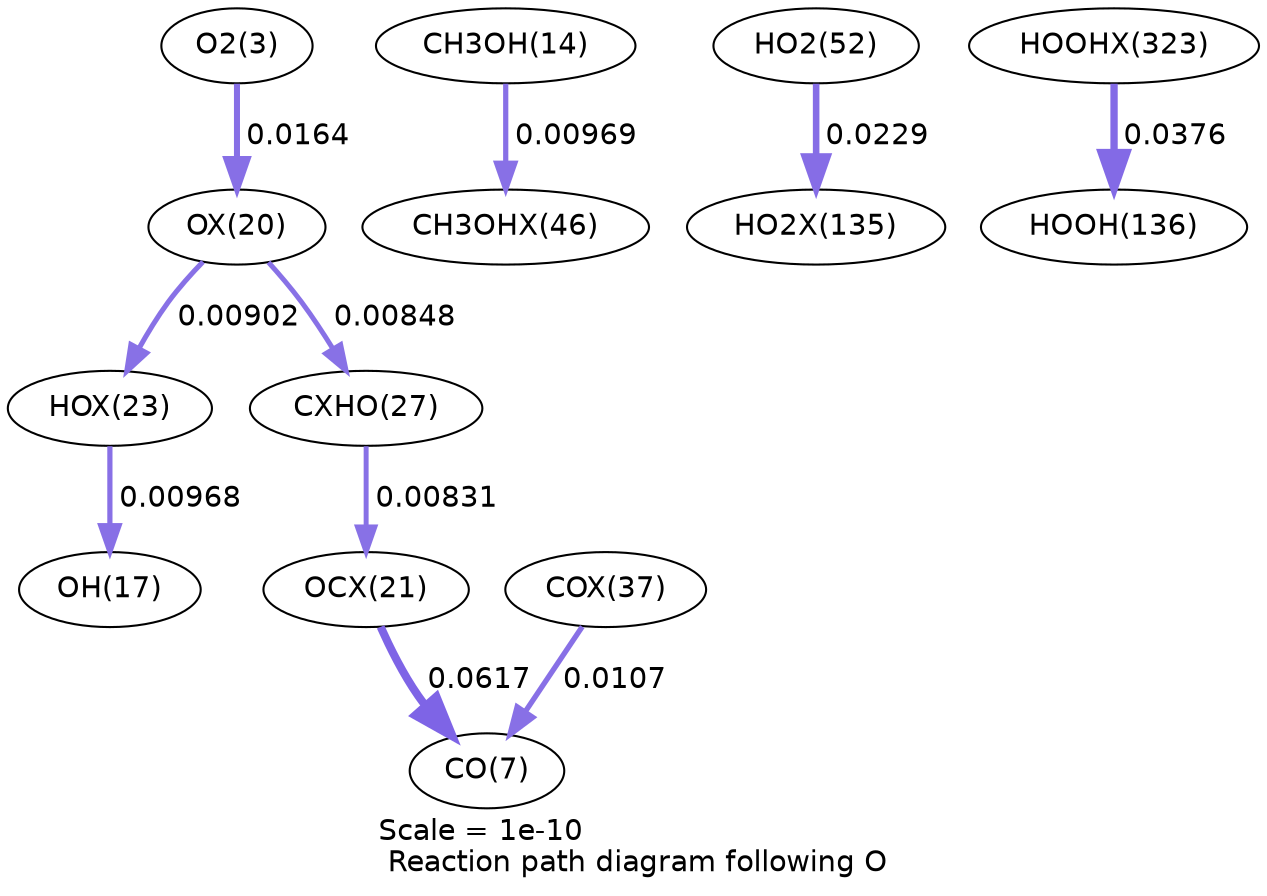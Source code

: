 digraph reaction_paths {
center=1;
s5 -> s35[fontname="Helvetica", penwidth=2.9, arrowsize=1.45, color="0.7, 0.516, 0.9"
, label=" 0.0164"];
s35 -> s38[fontname="Helvetica", penwidth=2.45, arrowsize=1.22, color="0.7, 0.509, 0.9"
, label=" 0.00902"];
s35 -> s41[fontname="Helvetica", penwidth=2.4, arrowsize=1.2, color="0.7, 0.508, 0.9"
, label=" 0.00848"];
s38 -> s19[fontname="Helvetica", penwidth=2.5, arrowsize=1.25, color="0.7, 0.51, 0.9"
, label=" 0.00968"];
s16 -> s52[fontname="Helvetica", penwidth=2.5, arrowsize=1.25, color="0.7, 0.51, 0.9"
, label=" 0.00969"];
s21 -> s57[fontname="Helvetica", penwidth=3.15, arrowsize=1.57, color="0.7, 0.523, 0.9"
, label=" 0.0229"];
s41 -> s36[fontname="Helvetica", penwidth=2.38, arrowsize=1.19, color="0.7, 0.508, 0.9"
, label=" 0.00831"];
s36 -> s9[fontname="Helvetica", penwidth=3.9, arrowsize=1.95, color="0.7, 0.562, 0.9"
, label=" 0.0617"];
s46 -> s9[fontname="Helvetica", penwidth=2.57, arrowsize=1.29, color="0.7, 0.511, 0.9"
, label=" 0.0107"];
s70 -> s25[fontname="Helvetica", penwidth=3.52, arrowsize=1.76, color="0.7, 0.538, 0.9"
, label=" 0.0376"];
s5 [ fontname="Helvetica", label="O2(3)"];
s9 [ fontname="Helvetica", label="CO(7)"];
s16 [ fontname="Helvetica", label="CH3OH(14)"];
s19 [ fontname="Helvetica", label="OH(17)"];
s21 [ fontname="Helvetica", label="HO2(52)"];
s25 [ fontname="Helvetica", label="HOOH(136)"];
s35 [ fontname="Helvetica", label="OX(20)"];
s36 [ fontname="Helvetica", label="OCX(21)"];
s38 [ fontname="Helvetica", label="HOX(23)"];
s41 [ fontname="Helvetica", label="CXHO(27)"];
s46 [ fontname="Helvetica", label="COX(37)"];
s52 [ fontname="Helvetica", label="CH3OHX(46)"];
s57 [ fontname="Helvetica", label="HO2X(135)"];
s70 [ fontname="Helvetica", label="HOOHX(323)"];
 label = "Scale = 1e-10\l Reaction path diagram following O";
 fontname = "Helvetica";
}
